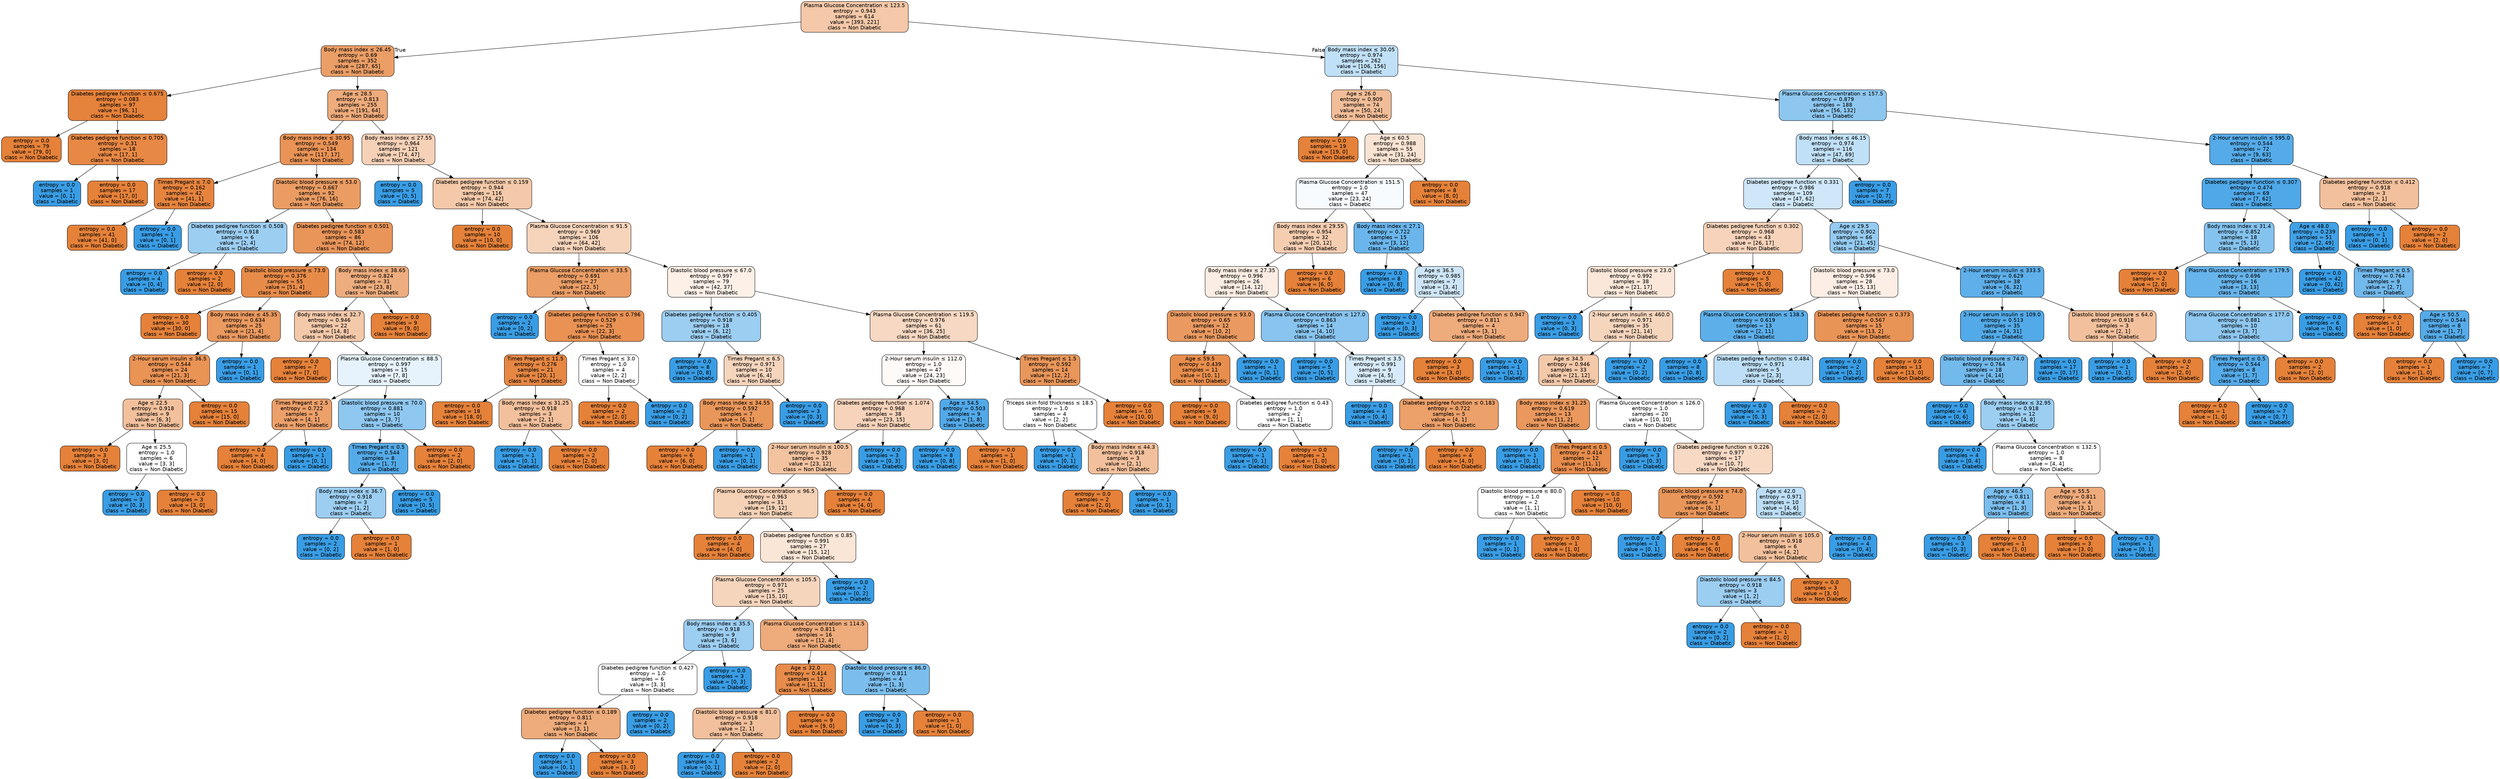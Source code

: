digraph Tree {
node [shape=box, style="filled, rounded", color="black", fontname="helvetica"] ;
edge [fontname="helvetica"] ;
0 [label=<Plasma Glucose Concentration &le; 123.5<br/>entropy = 0.943<br/>samples = 614<br/>value = [393, 221]<br/>class = Non Diabetic>, fillcolor="#f4c8a8"] ;
1 [label=<Body mass index &le; 26.45<br/>entropy = 0.69<br/>samples = 352<br/>value = [287, 65]<br/>class = Non Diabetic>, fillcolor="#eb9e66"] ;
0 -> 1 [labeldistance=2.5, labelangle=45, headlabel="True"] ;
2 [label=<Diabetes pedigree function &le; 0.675<br/>entropy = 0.083<br/>samples = 97<br/>value = [96, 1]<br/>class = Non Diabetic>, fillcolor="#e5823b"] ;
1 -> 2 ;
3 [label=<entropy = 0.0<br/>samples = 79<br/>value = [79, 0]<br/>class = Non Diabetic>, fillcolor="#e58139"] ;
2 -> 3 ;
4 [label=<Diabetes pedigree function &le; 0.705<br/>entropy = 0.31<br/>samples = 18<br/>value = [17, 1]<br/>class = Non Diabetic>, fillcolor="#e78845"] ;
2 -> 4 ;
5 [label=<entropy = 0.0<br/>samples = 1<br/>value = [0, 1]<br/>class = Diabetic>, fillcolor="#399de5"] ;
4 -> 5 ;
6 [label=<entropy = 0.0<br/>samples = 17<br/>value = [17, 0]<br/>class = Non Diabetic>, fillcolor="#e58139"] ;
4 -> 6 ;
7 [label=<Age &le; 28.5<br/>entropy = 0.813<br/>samples = 255<br/>value = [191, 64]<br/>class = Non Diabetic>, fillcolor="#eeab7b"] ;
1 -> 7 ;
8 [label=<Body mass index &le; 30.95<br/>entropy = 0.549<br/>samples = 134<br/>value = [117, 17]<br/>class = Non Diabetic>, fillcolor="#e99356"] ;
7 -> 8 ;
9 [label=<Times Pregant &le; 7.0<br/>entropy = 0.162<br/>samples = 42<br/>value = [41, 1]<br/>class = Non Diabetic>, fillcolor="#e6843e"] ;
8 -> 9 ;
10 [label=<entropy = 0.0<br/>samples = 41<br/>value = [41, 0]<br/>class = Non Diabetic>, fillcolor="#e58139"] ;
9 -> 10 ;
11 [label=<entropy = 0.0<br/>samples = 1<br/>value = [0, 1]<br/>class = Diabetic>, fillcolor="#399de5"] ;
9 -> 11 ;
12 [label=<Diastolic blood pressure &le; 53.0<br/>entropy = 0.667<br/>samples = 92<br/>value = [76, 16]<br/>class = Non Diabetic>, fillcolor="#ea9c63"] ;
8 -> 12 ;
13 [label=<Diabetes pedigree function &le; 0.508<br/>entropy = 0.918<br/>samples = 6<br/>value = [2, 4]<br/>class = Diabetic>, fillcolor="#9ccef2"] ;
12 -> 13 ;
14 [label=<entropy = 0.0<br/>samples = 4<br/>value = [0, 4]<br/>class = Diabetic>, fillcolor="#399de5"] ;
13 -> 14 ;
15 [label=<entropy = 0.0<br/>samples = 2<br/>value = [2, 0]<br/>class = Non Diabetic>, fillcolor="#e58139"] ;
13 -> 15 ;
16 [label=<Diabetes pedigree function &le; 0.501<br/>entropy = 0.583<br/>samples = 86<br/>value = [74, 12]<br/>class = Non Diabetic>, fillcolor="#e99559"] ;
12 -> 16 ;
17 [label=<Diastolic blood pressure &le; 73.0<br/>entropy = 0.376<br/>samples = 55<br/>value = [51, 4]<br/>class = Non Diabetic>, fillcolor="#e78b49"] ;
16 -> 17 ;
18 [label=<entropy = 0.0<br/>samples = 30<br/>value = [30, 0]<br/>class = Non Diabetic>, fillcolor="#e58139"] ;
17 -> 18 ;
19 [label=<Body mass index &le; 45.35<br/>entropy = 0.634<br/>samples = 25<br/>value = [21, 4]<br/>class = Non Diabetic>, fillcolor="#ea995f"] ;
17 -> 19 ;
20 [label=<2-Hour serum insulin &le; 36.5<br/>entropy = 0.544<br/>samples = 24<br/>value = [21, 3]<br/>class = Non Diabetic>, fillcolor="#e99355"] ;
19 -> 20 ;
21 [label=<Age &le; 22.5<br/>entropy = 0.918<br/>samples = 9<br/>value = [6, 3]<br/>class = Non Diabetic>, fillcolor="#f2c09c"] ;
20 -> 21 ;
22 [label=<entropy = 0.0<br/>samples = 3<br/>value = [3, 0]<br/>class = Non Diabetic>, fillcolor="#e58139"] ;
21 -> 22 ;
23 [label=<Age &le; 25.5<br/>entropy = 1.0<br/>samples = 6<br/>value = [3, 3]<br/>class = Non Diabetic>, fillcolor="#ffffff"] ;
21 -> 23 ;
24 [label=<entropy = 0.0<br/>samples = 3<br/>value = [0, 3]<br/>class = Diabetic>, fillcolor="#399de5"] ;
23 -> 24 ;
25 [label=<entropy = 0.0<br/>samples = 3<br/>value = [3, 0]<br/>class = Non Diabetic>, fillcolor="#e58139"] ;
23 -> 25 ;
26 [label=<entropy = 0.0<br/>samples = 15<br/>value = [15, 0]<br/>class = Non Diabetic>, fillcolor="#e58139"] ;
20 -> 26 ;
27 [label=<entropy = 0.0<br/>samples = 1<br/>value = [0, 1]<br/>class = Diabetic>, fillcolor="#399de5"] ;
19 -> 27 ;
28 [label=<Body mass index &le; 38.65<br/>entropy = 0.824<br/>samples = 31<br/>value = [23, 8]<br/>class = Non Diabetic>, fillcolor="#eead7e"] ;
16 -> 28 ;
29 [label=<Body mass index &le; 32.7<br/>entropy = 0.946<br/>samples = 22<br/>value = [14, 8]<br/>class = Non Diabetic>, fillcolor="#f4c9aa"] ;
28 -> 29 ;
30 [label=<entropy = 0.0<br/>samples = 7<br/>value = [7, 0]<br/>class = Non Diabetic>, fillcolor="#e58139"] ;
29 -> 30 ;
31 [label=<Plasma Glucose Concentration &le; 88.5<br/>entropy = 0.997<br/>samples = 15<br/>value = [7, 8]<br/>class = Diabetic>, fillcolor="#e6f3fc"] ;
29 -> 31 ;
32 [label=<Times Pregant &le; 2.5<br/>entropy = 0.722<br/>samples = 5<br/>value = [4, 1]<br/>class = Non Diabetic>, fillcolor="#eca06a"] ;
31 -> 32 ;
33 [label=<entropy = 0.0<br/>samples = 4<br/>value = [4, 0]<br/>class = Non Diabetic>, fillcolor="#e58139"] ;
32 -> 33 ;
34 [label=<entropy = 0.0<br/>samples = 1<br/>value = [0, 1]<br/>class = Diabetic>, fillcolor="#399de5"] ;
32 -> 34 ;
35 [label=<Diastolic blood pressure &le; 70.0<br/>entropy = 0.881<br/>samples = 10<br/>value = [3, 7]<br/>class = Diabetic>, fillcolor="#8ec7f0"] ;
31 -> 35 ;
36 [label=<Times Pregant &le; 0.5<br/>entropy = 0.544<br/>samples = 8<br/>value = [1, 7]<br/>class = Diabetic>, fillcolor="#55abe9"] ;
35 -> 36 ;
37 [label=<Body mass index &le; 36.7<br/>entropy = 0.918<br/>samples = 3<br/>value = [1, 2]<br/>class = Diabetic>, fillcolor="#9ccef2"] ;
36 -> 37 ;
38 [label=<entropy = 0.0<br/>samples = 2<br/>value = [0, 2]<br/>class = Diabetic>, fillcolor="#399de5"] ;
37 -> 38 ;
39 [label=<entropy = 0.0<br/>samples = 1<br/>value = [1, 0]<br/>class = Non Diabetic>, fillcolor="#e58139"] ;
37 -> 39 ;
40 [label=<entropy = 0.0<br/>samples = 5<br/>value = [0, 5]<br/>class = Diabetic>, fillcolor="#399de5"] ;
36 -> 40 ;
41 [label=<entropy = 0.0<br/>samples = 2<br/>value = [2, 0]<br/>class = Non Diabetic>, fillcolor="#e58139"] ;
35 -> 41 ;
42 [label=<entropy = 0.0<br/>samples = 9<br/>value = [9, 0]<br/>class = Non Diabetic>, fillcolor="#e58139"] ;
28 -> 42 ;
43 [label=<Body mass index &le; 27.55<br/>entropy = 0.964<br/>samples = 121<br/>value = [74, 47]<br/>class = Non Diabetic>, fillcolor="#f6d1b7"] ;
7 -> 43 ;
44 [label=<entropy = 0.0<br/>samples = 5<br/>value = [0, 5]<br/>class = Diabetic>, fillcolor="#399de5"] ;
43 -> 44 ;
45 [label=<Diabetes pedigree function &le; 0.159<br/>entropy = 0.944<br/>samples = 116<br/>value = [74, 42]<br/>class = Non Diabetic>, fillcolor="#f4c9a9"] ;
43 -> 45 ;
46 [label=<entropy = 0.0<br/>samples = 10<br/>value = [10, 0]<br/>class = Non Diabetic>, fillcolor="#e58139"] ;
45 -> 46 ;
47 [label=<Plasma Glucose Concentration &le; 91.5<br/>entropy = 0.969<br/>samples = 106<br/>value = [64, 42]<br/>class = Non Diabetic>, fillcolor="#f6d4bb"] ;
45 -> 47 ;
48 [label=<Plasma Glucose Concentration &le; 33.5<br/>entropy = 0.691<br/>samples = 27<br/>value = [22, 5]<br/>class = Non Diabetic>, fillcolor="#eb9e66"] ;
47 -> 48 ;
49 [label=<entropy = 0.0<br/>samples = 2<br/>value = [0, 2]<br/>class = Diabetic>, fillcolor="#399de5"] ;
48 -> 49 ;
50 [label=<Diabetes pedigree function &le; 0.796<br/>entropy = 0.529<br/>samples = 25<br/>value = [22, 3]<br/>class = Non Diabetic>, fillcolor="#e99254"] ;
48 -> 50 ;
51 [label=<Times Pregant &le; 11.5<br/>entropy = 0.276<br/>samples = 21<br/>value = [20, 1]<br/>class = Non Diabetic>, fillcolor="#e68743"] ;
50 -> 51 ;
52 [label=<entropy = 0.0<br/>samples = 18<br/>value = [18, 0]<br/>class = Non Diabetic>, fillcolor="#e58139"] ;
51 -> 52 ;
53 [label=<Body mass index &le; 31.25<br/>entropy = 0.918<br/>samples = 3<br/>value = [2, 1]<br/>class = Non Diabetic>, fillcolor="#f2c09c"] ;
51 -> 53 ;
54 [label=<entropy = 0.0<br/>samples = 1<br/>value = [0, 1]<br/>class = Diabetic>, fillcolor="#399de5"] ;
53 -> 54 ;
55 [label=<entropy = 0.0<br/>samples = 2<br/>value = [2, 0]<br/>class = Non Diabetic>, fillcolor="#e58139"] ;
53 -> 55 ;
56 [label=<Times Pregant &le; 3.0<br/>entropy = 1.0<br/>samples = 4<br/>value = [2, 2]<br/>class = Non Diabetic>, fillcolor="#ffffff"] ;
50 -> 56 ;
57 [label=<entropy = 0.0<br/>samples = 2<br/>value = [2, 0]<br/>class = Non Diabetic>, fillcolor="#e58139"] ;
56 -> 57 ;
58 [label=<entropy = 0.0<br/>samples = 2<br/>value = [0, 2]<br/>class = Diabetic>, fillcolor="#399de5"] ;
56 -> 58 ;
59 [label=<Diastolic blood pressure &le; 67.0<br/>entropy = 0.997<br/>samples = 79<br/>value = [42, 37]<br/>class = Non Diabetic>, fillcolor="#fcf0e7"] ;
47 -> 59 ;
60 [label=<Diabetes pedigree function &le; 0.405<br/>entropy = 0.918<br/>samples = 18<br/>value = [6, 12]<br/>class = Diabetic>, fillcolor="#9ccef2"] ;
59 -> 60 ;
61 [label=<entropy = 0.0<br/>samples = 8<br/>value = [0, 8]<br/>class = Diabetic>, fillcolor="#399de5"] ;
60 -> 61 ;
62 [label=<Times Pregant &le; 6.5<br/>entropy = 0.971<br/>samples = 10<br/>value = [6, 4]<br/>class = Non Diabetic>, fillcolor="#f6d5bd"] ;
60 -> 62 ;
63 [label=<Body mass index &le; 34.55<br/>entropy = 0.592<br/>samples = 7<br/>value = [6, 1]<br/>class = Non Diabetic>, fillcolor="#e9965a"] ;
62 -> 63 ;
64 [label=<entropy = 0.0<br/>samples = 6<br/>value = [6, 0]<br/>class = Non Diabetic>, fillcolor="#e58139"] ;
63 -> 64 ;
65 [label=<entropy = 0.0<br/>samples = 1<br/>value = [0, 1]<br/>class = Diabetic>, fillcolor="#399de5"] ;
63 -> 65 ;
66 [label=<entropy = 0.0<br/>samples = 3<br/>value = [0, 3]<br/>class = Diabetic>, fillcolor="#399de5"] ;
62 -> 66 ;
67 [label=<Plasma Glucose Concentration &le; 119.5<br/>entropy = 0.976<br/>samples = 61<br/>value = [36, 25]<br/>class = Non Diabetic>, fillcolor="#f7d8c2"] ;
59 -> 67 ;
68 [label=<2-Hour serum insulin &le; 112.0<br/>entropy = 1.0<br/>samples = 47<br/>value = [24, 23]<br/>class = Non Diabetic>, fillcolor="#fefaf7"] ;
67 -> 68 ;
69 [label=<Diabetes pedigree function &le; 1.074<br/>entropy = 0.968<br/>samples = 38<br/>value = [23, 15]<br/>class = Non Diabetic>, fillcolor="#f6d3ba"] ;
68 -> 69 ;
70 [label=<2-Hour serum insulin &le; 100.5<br/>entropy = 0.928<br/>samples = 35<br/>value = [23, 12]<br/>class = Non Diabetic>, fillcolor="#f3c3a0"] ;
69 -> 70 ;
71 [label=<Plasma Glucose Concentration &le; 96.5<br/>entropy = 0.963<br/>samples = 31<br/>value = [19, 12]<br/>class = Non Diabetic>, fillcolor="#f5d1b6"] ;
70 -> 71 ;
72 [label=<entropy = 0.0<br/>samples = 4<br/>value = [4, 0]<br/>class = Non Diabetic>, fillcolor="#e58139"] ;
71 -> 72 ;
73 [label=<Diabetes pedigree function &le; 0.85<br/>entropy = 0.991<br/>samples = 27<br/>value = [15, 12]<br/>class = Non Diabetic>, fillcolor="#fae6d7"] ;
71 -> 73 ;
74 [label=<Plasma Glucose Concentration &le; 105.5<br/>entropy = 0.971<br/>samples = 25<br/>value = [15, 10]<br/>class = Non Diabetic>, fillcolor="#f6d5bd"] ;
73 -> 74 ;
75 [label=<Body mass index &le; 35.5<br/>entropy = 0.918<br/>samples = 9<br/>value = [3, 6]<br/>class = Diabetic>, fillcolor="#9ccef2"] ;
74 -> 75 ;
76 [label=<Diabetes pedigree function &le; 0.427<br/>entropy = 1.0<br/>samples = 6<br/>value = [3, 3]<br/>class = Non Diabetic>, fillcolor="#ffffff"] ;
75 -> 76 ;
77 [label=<Diabetes pedigree function &le; 0.189<br/>entropy = 0.811<br/>samples = 4<br/>value = [3, 1]<br/>class = Non Diabetic>, fillcolor="#eeab7b"] ;
76 -> 77 ;
78 [label=<entropy = 0.0<br/>samples = 1<br/>value = [0, 1]<br/>class = Diabetic>, fillcolor="#399de5"] ;
77 -> 78 ;
79 [label=<entropy = 0.0<br/>samples = 3<br/>value = [3, 0]<br/>class = Non Diabetic>, fillcolor="#e58139"] ;
77 -> 79 ;
80 [label=<entropy = 0.0<br/>samples = 2<br/>value = [0, 2]<br/>class = Diabetic>, fillcolor="#399de5"] ;
76 -> 80 ;
81 [label=<entropy = 0.0<br/>samples = 3<br/>value = [0, 3]<br/>class = Diabetic>, fillcolor="#399de5"] ;
75 -> 81 ;
82 [label=<Plasma Glucose Concentration &le; 114.5<br/>entropy = 0.811<br/>samples = 16<br/>value = [12, 4]<br/>class = Non Diabetic>, fillcolor="#eeab7b"] ;
74 -> 82 ;
83 [label=<Age &le; 32.0<br/>entropy = 0.414<br/>samples = 12<br/>value = [11, 1]<br/>class = Non Diabetic>, fillcolor="#e78c4b"] ;
82 -> 83 ;
84 [label=<Diastolic blood pressure &le; 81.0<br/>entropy = 0.918<br/>samples = 3<br/>value = [2, 1]<br/>class = Non Diabetic>, fillcolor="#f2c09c"] ;
83 -> 84 ;
85 [label=<entropy = 0.0<br/>samples = 1<br/>value = [0, 1]<br/>class = Diabetic>, fillcolor="#399de5"] ;
84 -> 85 ;
86 [label=<entropy = 0.0<br/>samples = 2<br/>value = [2, 0]<br/>class = Non Diabetic>, fillcolor="#e58139"] ;
84 -> 86 ;
87 [label=<entropy = 0.0<br/>samples = 9<br/>value = [9, 0]<br/>class = Non Diabetic>, fillcolor="#e58139"] ;
83 -> 87 ;
88 [label=<Diastolic blood pressure &le; 86.0<br/>entropy = 0.811<br/>samples = 4<br/>value = [1, 3]<br/>class = Diabetic>, fillcolor="#7bbeee"] ;
82 -> 88 ;
89 [label=<entropy = 0.0<br/>samples = 3<br/>value = [0, 3]<br/>class = Diabetic>, fillcolor="#399de5"] ;
88 -> 89 ;
90 [label=<entropy = 0.0<br/>samples = 1<br/>value = [1, 0]<br/>class = Non Diabetic>, fillcolor="#e58139"] ;
88 -> 90 ;
91 [label=<entropy = 0.0<br/>samples = 2<br/>value = [0, 2]<br/>class = Diabetic>, fillcolor="#399de5"] ;
73 -> 91 ;
92 [label=<entropy = 0.0<br/>samples = 4<br/>value = [4, 0]<br/>class = Non Diabetic>, fillcolor="#e58139"] ;
70 -> 92 ;
93 [label=<entropy = 0.0<br/>samples = 3<br/>value = [0, 3]<br/>class = Diabetic>, fillcolor="#399de5"] ;
69 -> 93 ;
94 [label=<Age &le; 54.5<br/>entropy = 0.503<br/>samples = 9<br/>value = [1, 8]<br/>class = Diabetic>, fillcolor="#52a9e8"] ;
68 -> 94 ;
95 [label=<entropy = 0.0<br/>samples = 8<br/>value = [0, 8]<br/>class = Diabetic>, fillcolor="#399de5"] ;
94 -> 95 ;
96 [label=<entropy = 0.0<br/>samples = 1<br/>value = [1, 0]<br/>class = Non Diabetic>, fillcolor="#e58139"] ;
94 -> 96 ;
97 [label=<Times Pregant &le; 1.5<br/>entropy = 0.592<br/>samples = 14<br/>value = [12, 2]<br/>class = Non Diabetic>, fillcolor="#e9965a"] ;
67 -> 97 ;
98 [label=<Triceps skin fold thickness &le; 18.5<br/>entropy = 1.0<br/>samples = 4<br/>value = [2, 2]<br/>class = Non Diabetic>, fillcolor="#ffffff"] ;
97 -> 98 ;
99 [label=<entropy = 0.0<br/>samples = 1<br/>value = [0, 1]<br/>class = Diabetic>, fillcolor="#399de5"] ;
98 -> 99 ;
100 [label=<Body mass index &le; 44.3<br/>entropy = 0.918<br/>samples = 3<br/>value = [2, 1]<br/>class = Non Diabetic>, fillcolor="#f2c09c"] ;
98 -> 100 ;
101 [label=<entropy = 0.0<br/>samples = 2<br/>value = [2, 0]<br/>class = Non Diabetic>, fillcolor="#e58139"] ;
100 -> 101 ;
102 [label=<entropy = 0.0<br/>samples = 1<br/>value = [0, 1]<br/>class = Diabetic>, fillcolor="#399de5"] ;
100 -> 102 ;
103 [label=<entropy = 0.0<br/>samples = 10<br/>value = [10, 0]<br/>class = Non Diabetic>, fillcolor="#e58139"] ;
97 -> 103 ;
104 [label=<Body mass index &le; 30.05<br/>entropy = 0.974<br/>samples = 262<br/>value = [106, 156]<br/>class = Diabetic>, fillcolor="#c0e0f7"] ;
0 -> 104 [labeldistance=2.5, labelangle=-45, headlabel="False"] ;
105 [label=<Age &le; 26.0<br/>entropy = 0.909<br/>samples = 74<br/>value = [50, 24]<br/>class = Non Diabetic>, fillcolor="#f1bd98"] ;
104 -> 105 ;
106 [label=<entropy = 0.0<br/>samples = 19<br/>value = [19, 0]<br/>class = Non Diabetic>, fillcolor="#e58139"] ;
105 -> 106 ;
107 [label=<Age &le; 60.5<br/>entropy = 0.988<br/>samples = 55<br/>value = [31, 24]<br/>class = Non Diabetic>, fillcolor="#f9e3d2"] ;
105 -> 107 ;
108 [label=<Plasma Glucose Concentration &le; 151.5<br/>entropy = 1.0<br/>samples = 47<br/>value = [23, 24]<br/>class = Diabetic>, fillcolor="#f7fbfe"] ;
107 -> 108 ;
109 [label=<Body mass index &le; 29.55<br/>entropy = 0.954<br/>samples = 32<br/>value = [20, 12]<br/>class = Non Diabetic>, fillcolor="#f5cdb0"] ;
108 -> 109 ;
110 [label=<Body mass index &le; 27.35<br/>entropy = 0.996<br/>samples = 26<br/>value = [14, 12]<br/>class = Non Diabetic>, fillcolor="#fbede3"] ;
109 -> 110 ;
111 [label=<Diastolic blood pressure &le; 93.0<br/>entropy = 0.65<br/>samples = 12<br/>value = [10, 2]<br/>class = Non Diabetic>, fillcolor="#ea9a61"] ;
110 -> 111 ;
112 [label=<Age &le; 59.5<br/>entropy = 0.439<br/>samples = 11<br/>value = [10, 1]<br/>class = Non Diabetic>, fillcolor="#e88e4d"] ;
111 -> 112 ;
113 [label=<entropy = 0.0<br/>samples = 9<br/>value = [9, 0]<br/>class = Non Diabetic>, fillcolor="#e58139"] ;
112 -> 113 ;
114 [label=<Diabetes pedigree function &le; 0.43<br/>entropy = 1.0<br/>samples = 2<br/>value = [1, 1]<br/>class = Non Diabetic>, fillcolor="#ffffff"] ;
112 -> 114 ;
115 [label=<entropy = 0.0<br/>samples = 1<br/>value = [0, 1]<br/>class = Diabetic>, fillcolor="#399de5"] ;
114 -> 115 ;
116 [label=<entropy = 0.0<br/>samples = 1<br/>value = [1, 0]<br/>class = Non Diabetic>, fillcolor="#e58139"] ;
114 -> 116 ;
117 [label=<entropy = 0.0<br/>samples = 1<br/>value = [0, 1]<br/>class = Diabetic>, fillcolor="#399de5"] ;
111 -> 117 ;
118 [label=<Plasma Glucose Concentration &le; 127.0<br/>entropy = 0.863<br/>samples = 14<br/>value = [4, 10]<br/>class = Diabetic>, fillcolor="#88c4ef"] ;
110 -> 118 ;
119 [label=<entropy = 0.0<br/>samples = 5<br/>value = [0, 5]<br/>class = Diabetic>, fillcolor="#399de5"] ;
118 -> 119 ;
120 [label=<Times Pregant &le; 3.5<br/>entropy = 0.991<br/>samples = 9<br/>value = [4, 5]<br/>class = Diabetic>, fillcolor="#d7ebfa"] ;
118 -> 120 ;
121 [label=<entropy = 0.0<br/>samples = 4<br/>value = [0, 4]<br/>class = Diabetic>, fillcolor="#399de5"] ;
120 -> 121 ;
122 [label=<Diabetes pedigree function &le; 0.183<br/>entropy = 0.722<br/>samples = 5<br/>value = [4, 1]<br/>class = Non Diabetic>, fillcolor="#eca06a"] ;
120 -> 122 ;
123 [label=<entropy = 0.0<br/>samples = 1<br/>value = [0, 1]<br/>class = Diabetic>, fillcolor="#399de5"] ;
122 -> 123 ;
124 [label=<entropy = 0.0<br/>samples = 4<br/>value = [4, 0]<br/>class = Non Diabetic>, fillcolor="#e58139"] ;
122 -> 124 ;
125 [label=<entropy = 0.0<br/>samples = 6<br/>value = [6, 0]<br/>class = Non Diabetic>, fillcolor="#e58139"] ;
109 -> 125 ;
126 [label=<Body mass index &le; 27.1<br/>entropy = 0.722<br/>samples = 15<br/>value = [3, 12]<br/>class = Diabetic>, fillcolor="#6ab6ec"] ;
108 -> 126 ;
127 [label=<entropy = 0.0<br/>samples = 8<br/>value = [0, 8]<br/>class = Diabetic>, fillcolor="#399de5"] ;
126 -> 127 ;
128 [label=<Age &le; 36.5<br/>entropy = 0.985<br/>samples = 7<br/>value = [3, 4]<br/>class = Diabetic>, fillcolor="#cee6f8"] ;
126 -> 128 ;
129 [label=<entropy = 0.0<br/>samples = 3<br/>value = [0, 3]<br/>class = Diabetic>, fillcolor="#399de5"] ;
128 -> 129 ;
130 [label=<Diabetes pedigree function &le; 0.947<br/>entropy = 0.811<br/>samples = 4<br/>value = [3, 1]<br/>class = Non Diabetic>, fillcolor="#eeab7b"] ;
128 -> 130 ;
131 [label=<entropy = 0.0<br/>samples = 3<br/>value = [3, 0]<br/>class = Non Diabetic>, fillcolor="#e58139"] ;
130 -> 131 ;
132 [label=<entropy = 0.0<br/>samples = 1<br/>value = [0, 1]<br/>class = Diabetic>, fillcolor="#399de5"] ;
130 -> 132 ;
133 [label=<entropy = 0.0<br/>samples = 8<br/>value = [8, 0]<br/>class = Non Diabetic>, fillcolor="#e58139"] ;
107 -> 133 ;
134 [label=<Plasma Glucose Concentration &le; 157.5<br/>entropy = 0.879<br/>samples = 188<br/>value = [56, 132]<br/>class = Diabetic>, fillcolor="#8dc7f0"] ;
104 -> 134 ;
135 [label=<Body mass index &le; 46.15<br/>entropy = 0.974<br/>samples = 116<br/>value = [47, 69]<br/>class = Diabetic>, fillcolor="#c0e0f7"] ;
134 -> 135 ;
136 [label=<Diabetes pedigree function &le; 0.331<br/>entropy = 0.986<br/>samples = 109<br/>value = [47, 62]<br/>class = Diabetic>, fillcolor="#cfe7f9"] ;
135 -> 136 ;
137 [label=<Diabetes pedigree function &le; 0.302<br/>entropy = 0.968<br/>samples = 43<br/>value = [26, 17]<br/>class = Non Diabetic>, fillcolor="#f6d3ba"] ;
136 -> 137 ;
138 [label=<Diastolic blood pressure &le; 23.0<br/>entropy = 0.992<br/>samples = 38<br/>value = [21, 17]<br/>class = Non Diabetic>, fillcolor="#fae7d9"] ;
137 -> 138 ;
139 [label=<entropy = 0.0<br/>samples = 3<br/>value = [0, 3]<br/>class = Diabetic>, fillcolor="#399de5"] ;
138 -> 139 ;
140 [label=<2-Hour serum insulin &le; 460.0<br/>entropy = 0.971<br/>samples = 35<br/>value = [21, 14]<br/>class = Non Diabetic>, fillcolor="#f6d5bd"] ;
138 -> 140 ;
141 [label=<Age &le; 34.5<br/>entropy = 0.946<br/>samples = 33<br/>value = [21, 12]<br/>class = Non Diabetic>, fillcolor="#f4c9aa"] ;
140 -> 141 ;
142 [label=<Body mass index &le; 31.25<br/>entropy = 0.619<br/>samples = 13<br/>value = [11, 2]<br/>class = Non Diabetic>, fillcolor="#ea985d"] ;
141 -> 142 ;
143 [label=<entropy = 0.0<br/>samples = 1<br/>value = [0, 1]<br/>class = Diabetic>, fillcolor="#399de5"] ;
142 -> 143 ;
144 [label=<Times Pregant &le; 0.5<br/>entropy = 0.414<br/>samples = 12<br/>value = [11, 1]<br/>class = Non Diabetic>, fillcolor="#e78c4b"] ;
142 -> 144 ;
145 [label=<Diastolic blood pressure &le; 80.0<br/>entropy = 1.0<br/>samples = 2<br/>value = [1, 1]<br/>class = Non Diabetic>, fillcolor="#ffffff"] ;
144 -> 145 ;
146 [label=<entropy = 0.0<br/>samples = 1<br/>value = [0, 1]<br/>class = Diabetic>, fillcolor="#399de5"] ;
145 -> 146 ;
147 [label=<entropy = 0.0<br/>samples = 1<br/>value = [1, 0]<br/>class = Non Diabetic>, fillcolor="#e58139"] ;
145 -> 147 ;
148 [label=<entropy = 0.0<br/>samples = 10<br/>value = [10, 0]<br/>class = Non Diabetic>, fillcolor="#e58139"] ;
144 -> 148 ;
149 [label=<Plasma Glucose Concentration &le; 126.0<br/>entropy = 1.0<br/>samples = 20<br/>value = [10, 10]<br/>class = Non Diabetic>, fillcolor="#ffffff"] ;
141 -> 149 ;
150 [label=<entropy = 0.0<br/>samples = 3<br/>value = [0, 3]<br/>class = Diabetic>, fillcolor="#399de5"] ;
149 -> 150 ;
151 [label=<Diabetes pedigree function &le; 0.226<br/>entropy = 0.977<br/>samples = 17<br/>value = [10, 7]<br/>class = Non Diabetic>, fillcolor="#f7d9c4"] ;
149 -> 151 ;
152 [label=<Diastolic blood pressure &le; 74.0<br/>entropy = 0.592<br/>samples = 7<br/>value = [6, 1]<br/>class = Non Diabetic>, fillcolor="#e9965a"] ;
151 -> 152 ;
153 [label=<entropy = 0.0<br/>samples = 1<br/>value = [0, 1]<br/>class = Diabetic>, fillcolor="#399de5"] ;
152 -> 153 ;
154 [label=<entropy = 0.0<br/>samples = 6<br/>value = [6, 0]<br/>class = Non Diabetic>, fillcolor="#e58139"] ;
152 -> 154 ;
155 [label=<Age &le; 42.0<br/>entropy = 0.971<br/>samples = 10<br/>value = [4, 6]<br/>class = Diabetic>, fillcolor="#bddef6"] ;
151 -> 155 ;
156 [label=<2-Hour serum insulin &le; 105.0<br/>entropy = 0.918<br/>samples = 6<br/>value = [4, 2]<br/>class = Non Diabetic>, fillcolor="#f2c09c"] ;
155 -> 156 ;
157 [label=<Diastolic blood pressure &le; 84.5<br/>entropy = 0.918<br/>samples = 3<br/>value = [1, 2]<br/>class = Diabetic>, fillcolor="#9ccef2"] ;
156 -> 157 ;
158 [label=<entropy = 0.0<br/>samples = 2<br/>value = [0, 2]<br/>class = Diabetic>, fillcolor="#399de5"] ;
157 -> 158 ;
159 [label=<entropy = 0.0<br/>samples = 1<br/>value = [1, 0]<br/>class = Non Diabetic>, fillcolor="#e58139"] ;
157 -> 159 ;
160 [label=<entropy = 0.0<br/>samples = 3<br/>value = [3, 0]<br/>class = Non Diabetic>, fillcolor="#e58139"] ;
156 -> 160 ;
161 [label=<entropy = 0.0<br/>samples = 4<br/>value = [0, 4]<br/>class = Diabetic>, fillcolor="#399de5"] ;
155 -> 161 ;
162 [label=<entropy = 0.0<br/>samples = 2<br/>value = [0, 2]<br/>class = Diabetic>, fillcolor="#399de5"] ;
140 -> 162 ;
163 [label=<entropy = 0.0<br/>samples = 5<br/>value = [5, 0]<br/>class = Non Diabetic>, fillcolor="#e58139"] ;
137 -> 163 ;
164 [label=<Age &le; 29.5<br/>entropy = 0.902<br/>samples = 66<br/>value = [21, 45]<br/>class = Diabetic>, fillcolor="#95cbf1"] ;
136 -> 164 ;
165 [label=<Diastolic blood pressure &le; 73.0<br/>entropy = 0.996<br/>samples = 28<br/>value = [15, 13]<br/>class = Non Diabetic>, fillcolor="#fceee5"] ;
164 -> 165 ;
166 [label=<Plasma Glucose Concentration &le; 138.5<br/>entropy = 0.619<br/>samples = 13<br/>value = [2, 11]<br/>class = Diabetic>, fillcolor="#5dafea"] ;
165 -> 166 ;
167 [label=<entropy = 0.0<br/>samples = 8<br/>value = [0, 8]<br/>class = Diabetic>, fillcolor="#399de5"] ;
166 -> 167 ;
168 [label=<Diabetes pedigree function &le; 0.484<br/>entropy = 0.971<br/>samples = 5<br/>value = [2, 3]<br/>class = Diabetic>, fillcolor="#bddef6"] ;
166 -> 168 ;
169 [label=<entropy = 0.0<br/>samples = 3<br/>value = [0, 3]<br/>class = Diabetic>, fillcolor="#399de5"] ;
168 -> 169 ;
170 [label=<entropy = 0.0<br/>samples = 2<br/>value = [2, 0]<br/>class = Non Diabetic>, fillcolor="#e58139"] ;
168 -> 170 ;
171 [label=<Diabetes pedigree function &le; 0.373<br/>entropy = 0.567<br/>samples = 15<br/>value = [13, 2]<br/>class = Non Diabetic>, fillcolor="#e99457"] ;
165 -> 171 ;
172 [label=<entropy = 0.0<br/>samples = 2<br/>value = [0, 2]<br/>class = Diabetic>, fillcolor="#399de5"] ;
171 -> 172 ;
173 [label=<entropy = 0.0<br/>samples = 13<br/>value = [13, 0]<br/>class = Non Diabetic>, fillcolor="#e58139"] ;
171 -> 173 ;
174 [label=<2-Hour serum insulin &le; 333.5<br/>entropy = 0.629<br/>samples = 38<br/>value = [6, 32]<br/>class = Diabetic>, fillcolor="#5eafea"] ;
164 -> 174 ;
175 [label=<2-Hour serum insulin &le; 109.0<br/>entropy = 0.513<br/>samples = 35<br/>value = [4, 31]<br/>class = Diabetic>, fillcolor="#53aae8"] ;
174 -> 175 ;
176 [label=<Diastolic blood pressure &le; 74.0<br/>entropy = 0.764<br/>samples = 18<br/>value = [4, 14]<br/>class = Diabetic>, fillcolor="#72b9ec"] ;
175 -> 176 ;
177 [label=<entropy = 0.0<br/>samples = 6<br/>value = [0, 6]<br/>class = Diabetic>, fillcolor="#399de5"] ;
176 -> 177 ;
178 [label=<Body mass index &le; 32.95<br/>entropy = 0.918<br/>samples = 12<br/>value = [4, 8]<br/>class = Diabetic>, fillcolor="#9ccef2"] ;
176 -> 178 ;
179 [label=<entropy = 0.0<br/>samples = 4<br/>value = [0, 4]<br/>class = Diabetic>, fillcolor="#399de5"] ;
178 -> 179 ;
180 [label=<Plasma Glucose Concentration &le; 132.5<br/>entropy = 1.0<br/>samples = 8<br/>value = [4, 4]<br/>class = Non Diabetic>, fillcolor="#ffffff"] ;
178 -> 180 ;
181 [label=<Age &le; 46.5<br/>entropy = 0.811<br/>samples = 4<br/>value = [1, 3]<br/>class = Diabetic>, fillcolor="#7bbeee"] ;
180 -> 181 ;
182 [label=<entropy = 0.0<br/>samples = 3<br/>value = [0, 3]<br/>class = Diabetic>, fillcolor="#399de5"] ;
181 -> 182 ;
183 [label=<entropy = 0.0<br/>samples = 1<br/>value = [1, 0]<br/>class = Non Diabetic>, fillcolor="#e58139"] ;
181 -> 183 ;
184 [label=<Age &le; 55.5<br/>entropy = 0.811<br/>samples = 4<br/>value = [3, 1]<br/>class = Non Diabetic>, fillcolor="#eeab7b"] ;
180 -> 184 ;
185 [label=<entropy = 0.0<br/>samples = 3<br/>value = [3, 0]<br/>class = Non Diabetic>, fillcolor="#e58139"] ;
184 -> 185 ;
186 [label=<entropy = 0.0<br/>samples = 1<br/>value = [0, 1]<br/>class = Diabetic>, fillcolor="#399de5"] ;
184 -> 186 ;
187 [label=<entropy = 0.0<br/>samples = 17<br/>value = [0, 17]<br/>class = Diabetic>, fillcolor="#399de5"] ;
175 -> 187 ;
188 [label=<Diastolic blood pressure &le; 64.0<br/>entropy = 0.918<br/>samples = 3<br/>value = [2, 1]<br/>class = Non Diabetic>, fillcolor="#f2c09c"] ;
174 -> 188 ;
189 [label=<entropy = 0.0<br/>samples = 1<br/>value = [0, 1]<br/>class = Diabetic>, fillcolor="#399de5"] ;
188 -> 189 ;
190 [label=<entropy = 0.0<br/>samples = 2<br/>value = [2, 0]<br/>class = Non Diabetic>, fillcolor="#e58139"] ;
188 -> 190 ;
191 [label=<entropy = 0.0<br/>samples = 7<br/>value = [0, 7]<br/>class = Diabetic>, fillcolor="#399de5"] ;
135 -> 191 ;
192 [label=<2-Hour serum insulin &le; 595.0<br/>entropy = 0.544<br/>samples = 72<br/>value = [9, 63]<br/>class = Diabetic>, fillcolor="#55abe9"] ;
134 -> 192 ;
193 [label=<Diabetes pedigree function &le; 0.307<br/>entropy = 0.474<br/>samples = 69<br/>value = [7, 62]<br/>class = Diabetic>, fillcolor="#4fa8e8"] ;
192 -> 193 ;
194 [label=<Body mass index &le; 31.4<br/>entropy = 0.852<br/>samples = 18<br/>value = [5, 13]<br/>class = Diabetic>, fillcolor="#85c3ef"] ;
193 -> 194 ;
195 [label=<entropy = 0.0<br/>samples = 2<br/>value = [2, 0]<br/>class = Non Diabetic>, fillcolor="#e58139"] ;
194 -> 195 ;
196 [label=<Plasma Glucose Concentration &le; 179.5<br/>entropy = 0.696<br/>samples = 16<br/>value = [3, 13]<br/>class = Diabetic>, fillcolor="#67b4eb"] ;
194 -> 196 ;
197 [label=<Plasma Glucose Concentration &le; 177.0<br/>entropy = 0.881<br/>samples = 10<br/>value = [3, 7]<br/>class = Diabetic>, fillcolor="#8ec7f0"] ;
196 -> 197 ;
198 [label=<Times Pregant &le; 0.5<br/>entropy = 0.544<br/>samples = 8<br/>value = [1, 7]<br/>class = Diabetic>, fillcolor="#55abe9"] ;
197 -> 198 ;
199 [label=<entropy = 0.0<br/>samples = 1<br/>value = [1, 0]<br/>class = Non Diabetic>, fillcolor="#e58139"] ;
198 -> 199 ;
200 [label=<entropy = 0.0<br/>samples = 7<br/>value = [0, 7]<br/>class = Diabetic>, fillcolor="#399de5"] ;
198 -> 200 ;
201 [label=<entropy = 0.0<br/>samples = 2<br/>value = [2, 0]<br/>class = Non Diabetic>, fillcolor="#e58139"] ;
197 -> 201 ;
202 [label=<entropy = 0.0<br/>samples = 6<br/>value = [0, 6]<br/>class = Diabetic>, fillcolor="#399de5"] ;
196 -> 202 ;
203 [label=<Age &le; 48.0<br/>entropy = 0.239<br/>samples = 51<br/>value = [2, 49]<br/>class = Diabetic>, fillcolor="#41a1e6"] ;
193 -> 203 ;
204 [label=<entropy = 0.0<br/>samples = 42<br/>value = [0, 42]<br/>class = Diabetic>, fillcolor="#399de5"] ;
203 -> 204 ;
205 [label=<Times Pregant &le; 0.5<br/>entropy = 0.764<br/>samples = 9<br/>value = [2, 7]<br/>class = Diabetic>, fillcolor="#72b9ec"] ;
203 -> 205 ;
206 [label=<entropy = 0.0<br/>samples = 1<br/>value = [1, 0]<br/>class = Non Diabetic>, fillcolor="#e58139"] ;
205 -> 206 ;
207 [label=<Age &le; 50.5<br/>entropy = 0.544<br/>samples = 8<br/>value = [1, 7]<br/>class = Diabetic>, fillcolor="#55abe9"] ;
205 -> 207 ;
208 [label=<entropy = 0.0<br/>samples = 1<br/>value = [1, 0]<br/>class = Non Diabetic>, fillcolor="#e58139"] ;
207 -> 208 ;
209 [label=<entropy = 0.0<br/>samples = 7<br/>value = [0, 7]<br/>class = Diabetic>, fillcolor="#399de5"] ;
207 -> 209 ;
210 [label=<Diabetes pedigree function &le; 0.412<br/>entropy = 0.918<br/>samples = 3<br/>value = [2, 1]<br/>class = Non Diabetic>, fillcolor="#f2c09c"] ;
192 -> 210 ;
211 [label=<entropy = 0.0<br/>samples = 1<br/>value = [0, 1]<br/>class = Diabetic>, fillcolor="#399de5"] ;
210 -> 211 ;
212 [label=<entropy = 0.0<br/>samples = 2<br/>value = [2, 0]<br/>class = Non Diabetic>, fillcolor="#e58139"] ;
210 -> 212 ;
}